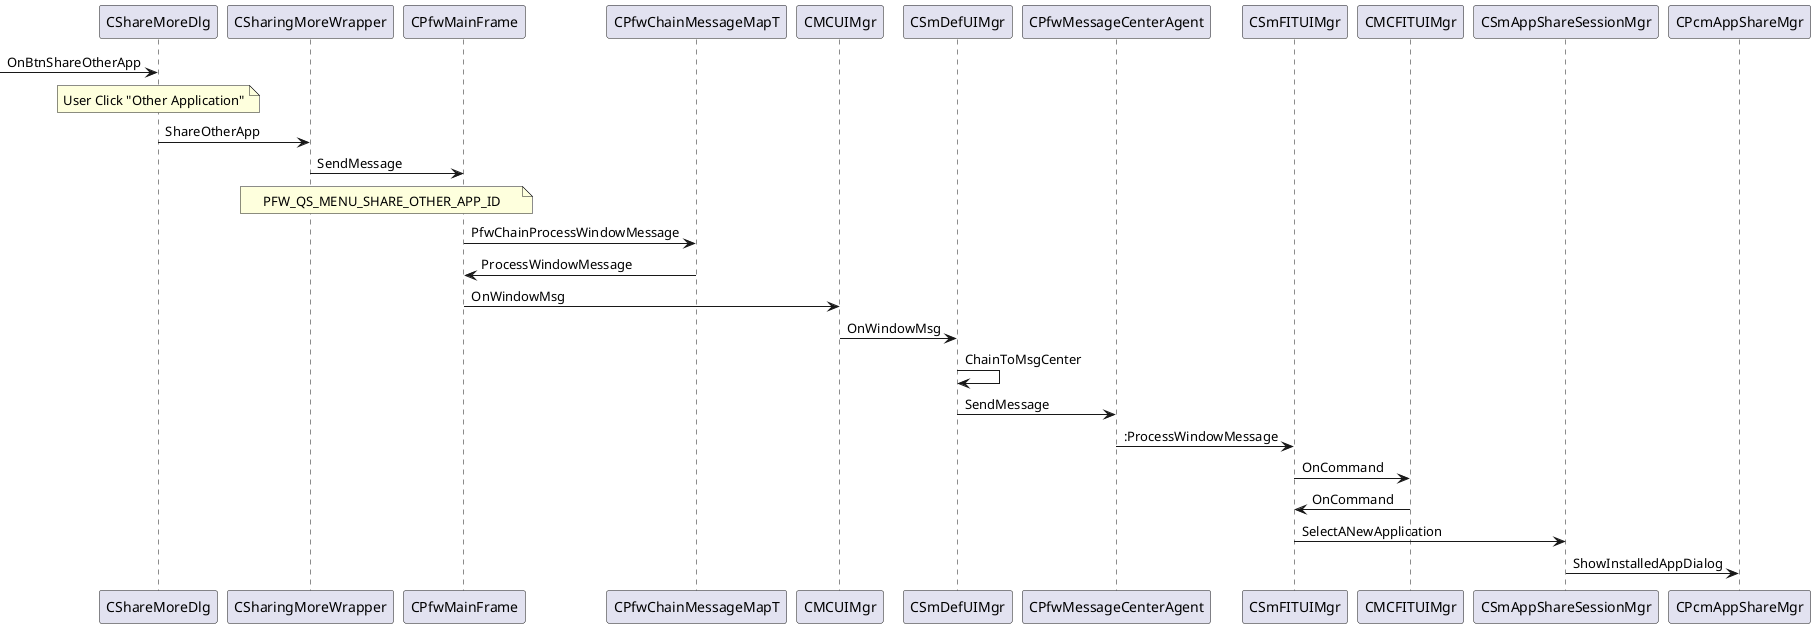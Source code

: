 @startuml
[-> CShareMoreDlg : OnBtnShareOtherApp
note over CShareMoreDlg : User Click "Other Application"

CShareMoreDlg -> CSharingMoreWrapper : ShareOtherApp
CSharingMoreWrapper -> CPfwMainFrame : SendMessage
note over CSharingMoreWrapper, CPfwMainFrame : PFW_QS_MENU_SHARE_OTHER_APP_ID
CPfwMainFrame -> CPfwChainMessageMapT : PfwChainProcessWindowMessage
CPfwChainMessageMapT -> CPfwMainFrame : ProcessWindowMessage
CPfwMainFrame -> CMCUIMgr : OnWindowMsg
CMCUIMgr -> CSmDefUIMgr : OnWindowMsg
CSmDefUIMgr -> CSmDefUIMgr : ChainToMsgCenter
CSmDefUIMgr -> CPfwMessageCenterAgent : SendMessage
CPfwMessageCenterAgent -> CSmFITUIMgr::ProcessWindowMessage
CSmFITUIMgr -> CMCFITUIMgr :OnCommand
CMCFITUIMgr -> CSmFITUIMgr : OnCommand
CSmFITUIMgr -> CSmAppShareSessionMgr : SelectANewApplication
CSmAppShareSessionMgr -> CPcmAppShareMgr : ShowInstalledAppDialog

@enduml